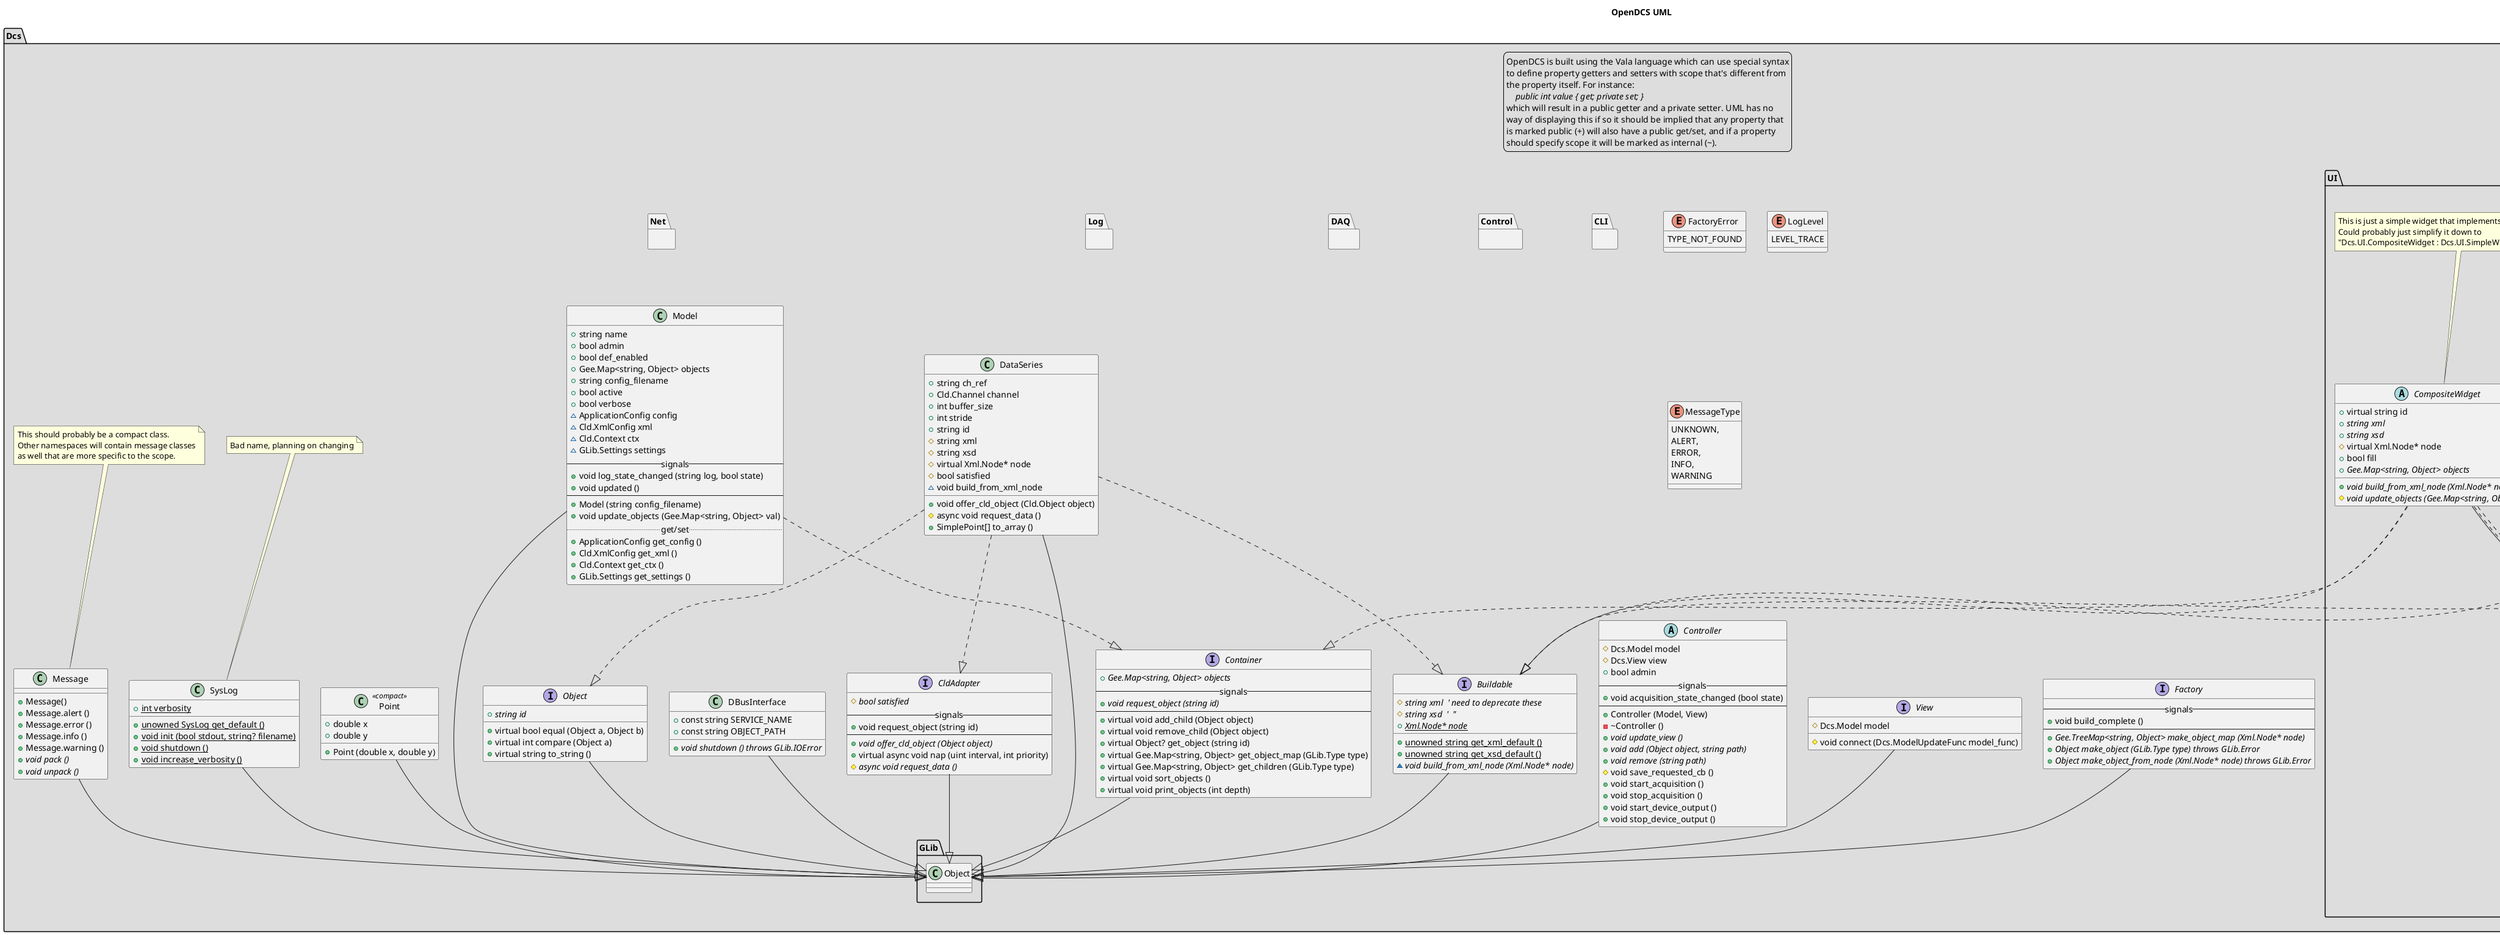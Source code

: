 @startuml

/' OpenDCS UML
 '
 ' Language: Vala
 '
 ' Because Vala uses public properties and can generate getters and setters
 ' using syntactic sugar any public property will be assumed to have an
 ' associated get/set. Other property cases will be documented.
 '
 ' If a class contains only properties and methods the separators will not be
 ' modified allowing plantuml to put each where they belong. In the case that
 ' the class contains signals and/or getters and setters it will use:
 '
 ' class Foo {
 '     int foo_prop
 '     -- signals --
 '     void foo_signal ()
 '     ---- ' force a blank line
 '     void foo_method ()
 '     .. get/set ..
 '     int get_foo_prop ()
 '     void set_foo_prop (int foo)
 ' }
 '/

title OpenDCS UML

left to right direction

'page 2x1

package "Dcs" #DDDDDD {

    top to bottom direction

    '
    ' Enumerations
    '

    enum FactoryError {
        TYPE_NOT_FOUND
    }

    enum LogLevel {
        LEVEL_TRACE
    }

    enum MessageType {
        UNKNOWN,
        ALERT,
        ERROR,
        INFO,
        WARNING
    }

    '
    ' Interfaces
    '

    interface Object {
        +{abstract} string id
        +virtual bool equal (Object a, Object b)
        +virtual int compare (Object a)
        +virtual string to_string ()
    }

    interface Buildable {
        #{abstract} string xml  ' need to deprecate these
        #{abstract} string xsd  '  "
        +{abstract} {static} Xml.Node* node
        +{static} unowned string get_xml_default ()
        +{static} unowned string get_xsd_default ()
        ~{abstract} void build_from_xml_node (Xml.Node* node)
    }

    interface CldAdapter {
        #{abstract} bool satisfied
        -- signals --
        +void request_object (string id)
        ----
        +{abstract} void offer_cld_object (Object object)
        +virtual async void nap (uint interval, int priority)
        #{abstract} async void request_data ()
    }

    interface Container {
        +{abstract} Gee.Map<string, Object> objects
        -- signals --
        +{abstract} void request_object (string id)
        ----
        +virtual void add_child (Object object)
        +virtual void remove_child (Object object)
        +virtual Object? get_object (string id)
        +virtual Gee.Map<string, Object> get_object_map (GLib.Type type)
        +virtual Gee.Map<string, Object> get_children (GLib.Type type)
        +virtual void sort_objects ()
        +virtual void print_objects (int depth)
    }

    interface Factory {
        -- signals --
        +void build_complete ()
        ----
        +{abstract} Gee.TreeMap<string, Object> make_object_map (Xml.Node* node)
        +{abstract} Object make_object (GLib.Type type) throws GLib.Error
        +{abstract} Object make_object_from_node (Xml.Node* node) throws GLib.Error
    }

    ' TODO Needs to be written still
    ' XXX What is a view supposed to do in an MVC?
    interface View {
        #Dcs.Model model
        #void connect (Dcs.ModelUpdateFunc model_func)
    }

    '
    ' Classes
    '

    abstract class Controller {
        #Dcs.Model model
        #Dcs.View view
        +bool admin
        -- signals --
        +void acquisition_state_changed (bool state)
        ----
        +Controller (Model, View)
        -~Controller ()
        +{abstract} void update_view ()
        +{abstract} void add (Object object, string path)
        +{abstract} void remove (string path)
        #void save_requested_cb ()
        +void start_acquisition ()
        +void stop_acquisition ()
        +void start_device_output ()
        +void stop_device_output ()
    }

    class DataSeries {
        +string ch_ref
        +Cld.Channel channel
        +int buffer_size
        +int stride
        +string id
        #string xml
        #string xsd
        #virtual Xml.Node* node
        #bool satisfied
        ~void build_from_xml_node
        +void offer_cld_object (Cld.Object object)
        #async void request_data ()
        +SimplePoint[] to_array ()
    }

    class DBusInterface {
        +const string SERVICE_NAME
        +const string OBJECT_PATH
        +{abstract} void shutdown () throws GLib.IOError
    }

    class Message {
        +Message()
        +Message.alert ()
        +Message.error ()
        +Message.info ()
        +Message.warning ()
        +{abstract} void pack ()
        +{abstract} void unpack ()
    }

    class Model {
        +string name
        +bool admin
        +bool def_enabled
        +Gee.Map<string, Object> objects
        +string config_filename
        +bool active
        +bool verbose
        ~ApplicationConfig config
        ~Cld.XmlConfig xml
        ~Cld.Context ctx
        ~GLib.Settings settings
        -- signals --
        +void log_state_changed (string log, bool state)
        +void updated ()
        ----
        +Model (string config_filename)
        +void update_objects (Gee.Map<string, Object> val)
        .. get/set ..
        +ApplicationConfig get_config ()
        +Cld.XmlConfig get_xml ()
        +Cld.Context get_ctx ()
        +GLib.Settings get_settings ()
    }

    class Point <<compact>> {
        +double x
        +double y
        +Point (double x, double y)
    }

    class SysLog {
        +{static} int verbosity
        +{static} unowned SysLog get_default ()
        +{static} void init (bool stdout, string? filename)
        +{static} void shutdown ()
        +{static} void increase_verbosity ()
    }

    /'
     'box Delegates {
     '    +void ModelUpdateFunc ()
     '}
     '/

    '
    ' Associations
    '

    Object --|> GLib.Object
    Buildable --|> GLib.Object
    CldAdapter --|> GLib.Object
    Container --|> GLib.Object
    Controller --|> GLib.Object
    DataSeries --|> GLib.Object
    DataSeries ..|> Object
    DataSeries ..|> Buildable
    DataSeries ..|> CldAdapter
    DBusInterface --|> GLib.Object
    Factory --|> GLib.Object
    Message --|> GLib.Object
    Model --|> GLib.Object
    Model ..|> Container
    Point --|> GLib.Object
    SysLog --|> GLib.Object
    View --|> GLib.Object

    '
    ' Notes
    '

    legend right
        OpenDCS is built using the Vala language which can use special syntax
        to define property getters and setters with scope that's different from
        the property itself. For instance:
            <i>public int value { get; private set; }</i>
        which will result in a public getter and a private setter. UML has no
        way of displaying this if so it should be implied that any property that
        is marked public (+) will also have a public get/set, and if a property
        should specify scope it will be marked as internal (~).
    end legend

    note top of SysLog: Bad name, planning on changing

    note top of Message
        This should probably be a compact class.
        Other namespaces will contain message classes
        as well that are more specific to the scope.
    end note

    package "UI" {

        '
        ' Enumerations
        '

        enum Orientation {
            HORIZONTAL,
            VERTICAL
        }

        enum PositionType {
            LEFT,
            RIGHT,
            TOP,
            BOTTOM
        }

        enum PolarAxisType {
            MAGNITUDE,
            ANGLE
        }

        enum ColorGradientType {
            RGB,
            HSV
        }

        '
        ' Interfaces
        '

        interface Widget {
            -- properties --
            +{abstract} bool fill
        }

        '
        ' Classes
        '

        abstract class Canvas {
            +virtual string id
        }

        abstract class SimpleWidget {
            +virtual string id
            +{abstract} string xml
            +{abstract} string xsd
            #virtual Xml.Node* node
            +bool fill
            +{abstract} void build_from_xml_node (Xml.Node* node)
            #{abstract} void update_node ()
        }

        abstract class CustomWidget {
            +virtual string id
            +{abstract} string xml
            +{abstract} string xsd
            #virtual Xml.Node* node
            +bool fill
            +{abstract} void build_from_xml_node (Xml.Node* node)
            #{abstract} void update_node ()
        }

        abstract class CompositeWidget {
            +virtual string id
            +{abstract} string xml
            +{abstract} string xsd
            #virtual Xml.Node* node
            +bool fill
            +{abstract} Gee.Map<string, Object> objects
            +{abstract} void build_from_xml_node (Xml.Node* node)
            #{abstract} void update_objects (Gee.Map<string, Object> val)
        }

        '
        ' Associations
        '

        Widget --|> GLib.Object
        Canvas --|> Gtk.DrawingArea
        Canvas ..|> Object
        SimpleWidget --|> Gtk.Box
        SimpleWidget ..|> Widget
        SimpleWidget ..|> Buildable
        SimpleWidget ..|> Object
        CustomWidget --|> Gtk.DrawingArea
        CustomWidget ..|> Widget
        CustomWidget ..|> Buildable
        CustomWidget ..|> Object
        CompositeWidget --|> Gtk.Box
        CompositeWidget ..|> Widget
        CompositeWidget ..|> Container
        CompositeWidget ..|> Buildable
        CompositeWidget ..|> Object

        '
        ' Notes
        '

        note top of CompositeWidget
            This is just a simple widget that implements Container.
            Could probably just simplify it down to
            "Dcs.UI.CompositeWidget : Dcs.UI.SimpleWidget, Dcs.Container"
        end note
    }

    package "CLI" {

        '
        ' Enumerations
        '

        '
        ' Interfaces
        '

        '
        ' Associations
        '

        '
        ' Notes
        '
    }

    package "Control" {

        '
        ' Enumerations
        '

        '
        ' Interfaces
        '

        '
        ' Associations
        '

        '
        ' Notes
        '
    }

    package "DAQ" {

        '
        ' Enumerations
        '

        '
        ' Interfaces
        '

        '
        ' Associations
        '

        '
        ' Notes
        '
    }

    package "Log" {

        '
        ' Enumerations
        '

        '
        ' Interfaces
        '

        '
        ' Associations
        '

        '
        ' Notes
        '
    }

    package "Net" {

        '
        ' Enumerations
        '

        '
        ' Interfaces
        '

        '
        ' Associations
        '

        '
        ' Notes
        '
    }
}

@enduml
